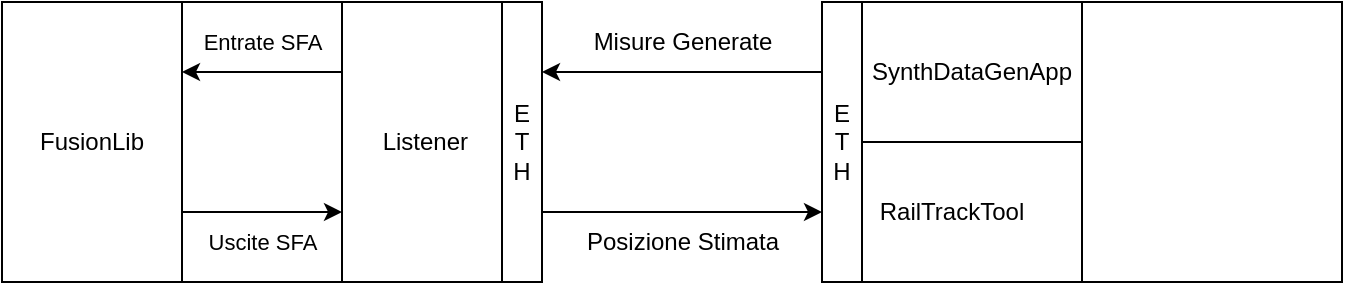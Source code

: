 <mxfile version="11.0.8" type="device"><diagram id="bTFicRz9sQD4NE_TA_vz" name="Page-1"><mxGraphModel dx="868" dy="418" grid="1" gridSize="10" guides="1" tooltips="1" connect="1" arrows="1" fold="1" page="1" pageScale="1" pageWidth="827" pageHeight="1169" math="0" shadow="0"><root><mxCell id="0"/><mxCell id="1" parent="0"/><mxCell id="GjnzUa4WLrKkvsQEADw6-1" value="" style="rounded=0;whiteSpace=wrap;html=1;" vertex="1" parent="1"><mxGeometry x="90" y="180" width="270" height="140" as="geometry"/></mxCell><mxCell id="GjnzUa4WLrKkvsQEADw6-2" value="Listener&amp;nbsp; &amp;nbsp; &amp;nbsp;" style="rounded=0;whiteSpace=wrap;html=1;" vertex="1" parent="1"><mxGeometry x="260" y="180" width="100" height="140" as="geometry"/></mxCell><mxCell id="GjnzUa4WLrKkvsQEADw6-3" value="" style="endArrow=classic;html=1;entryX=1;entryY=0.25;entryDx=0;entryDy=0;exitX=0;exitY=0.25;exitDx=0;exitDy=0;" edge="1" parent="1" source="GjnzUa4WLrKkvsQEADw6-15" target="GjnzUa4WLrKkvsQEADw6-14"><mxGeometry width="50" height="50" relative="1" as="geometry"><mxPoint x="310" y="390" as="sourcePoint"/><mxPoint x="260" y="320" as="targetPoint"/><Array as="points"><mxPoint x="430" y="215"/></Array></mxGeometry></mxCell><mxCell id="GjnzUa4WLrKkvsQEADw6-16" value="Misure Generate" style="text;html=1;resizable=0;points=[];align=center;verticalAlign=middle;labelBackgroundColor=#ffffff;" vertex="1" connectable="0" parent="GjnzUa4WLrKkvsQEADw6-3"><mxGeometry x="0.329" y="-1" relative="1" as="geometry"><mxPoint x="23" y="-14" as="offset"/></mxGeometry></mxCell><mxCell id="GjnzUa4WLrKkvsQEADw6-5" value="" style="rounded=0;whiteSpace=wrap;html=1;" vertex="1" parent="1"><mxGeometry x="500" y="180" width="260" height="140" as="geometry"/></mxCell><mxCell id="GjnzUa4WLrKkvsQEADw6-6" value="RailTrackTool" style="rounded=0;whiteSpace=wrap;html=1;" vertex="1" parent="1"><mxGeometry x="500" y="250" width="130" height="70" as="geometry"/></mxCell><mxCell id="GjnzUa4WLrKkvsQEADw6-7" value="SynthDataGenApp" style="rounded=0;whiteSpace=wrap;html=1;" vertex="1" parent="1"><mxGeometry x="520" y="180" width="110" height="70" as="geometry"/></mxCell><mxCell id="GjnzUa4WLrKkvsQEADw6-9" value="FusionLib" style="rounded=0;whiteSpace=wrap;html=1;" vertex="1" parent="1"><mxGeometry x="90" y="180" width="90" height="140" as="geometry"/></mxCell><mxCell id="GjnzUa4WLrKkvsQEADw6-10" value="Entrate SFA" style="endArrow=classic;html=1;exitX=0;exitY=0.25;exitDx=0;exitDy=0;entryX=1;entryY=0.25;entryDx=0;entryDy=0;" edge="1" parent="1" source="GjnzUa4WLrKkvsQEADw6-2" target="GjnzUa4WLrKkvsQEADw6-9"><mxGeometry y="-15" width="50" height="50" relative="1" as="geometry"><mxPoint x="90" y="470" as="sourcePoint"/><mxPoint x="140" y="420" as="targetPoint"/><Array as="points"/><mxPoint as="offset"/></mxGeometry></mxCell><mxCell id="GjnzUa4WLrKkvsQEADw6-11" value="Uscite SFA" style="endArrow=classic;html=1;exitX=1;exitY=0.75;exitDx=0;exitDy=0;" edge="1" parent="1" source="GjnzUa4WLrKkvsQEADw6-9"><mxGeometry y="-15" width="50" height="50" relative="1" as="geometry"><mxPoint x="90" y="470" as="sourcePoint"/><mxPoint x="260" y="285" as="targetPoint"/><mxPoint as="offset"/></mxGeometry></mxCell><mxCell id="GjnzUa4WLrKkvsQEADw6-13" value="" style="endArrow=classic;html=1;exitX=1;exitY=0.75;exitDx=0;exitDy=0;entryX=0;entryY=0.5;entryDx=0;entryDy=0;" edge="1" parent="1" source="GjnzUa4WLrKkvsQEADw6-14" target="GjnzUa4WLrKkvsQEADw6-6"><mxGeometry width="50" height="50" relative="1" as="geometry"><mxPoint x="90" y="490" as="sourcePoint"/><mxPoint x="140" y="440" as="targetPoint"/></mxGeometry></mxCell><mxCell id="GjnzUa4WLrKkvsQEADw6-17" value="Posizione Stimata" style="text;html=1;resizable=0;points=[];align=center;verticalAlign=middle;labelBackgroundColor=#ffffff;" vertex="1" connectable="0" parent="GjnzUa4WLrKkvsQEADw6-13"><mxGeometry x="-0.343" y="2" relative="1" as="geometry"><mxPoint x="24" y="17" as="offset"/></mxGeometry></mxCell><mxCell id="GjnzUa4WLrKkvsQEADw6-14" value="E&lt;br&gt;T&lt;br&gt;H" style="rounded=0;whiteSpace=wrap;html=1;" vertex="1" parent="1"><mxGeometry x="340" y="180" width="20" height="140" as="geometry"/></mxCell><mxCell id="GjnzUa4WLrKkvsQEADw6-15" value="E&lt;br&gt;T&lt;br&gt;H" style="rounded=0;whiteSpace=wrap;html=1;" vertex="1" parent="1"><mxGeometry x="500" y="180" width="20" height="140" as="geometry"/></mxCell></root></mxGraphModel></diagram></mxfile>